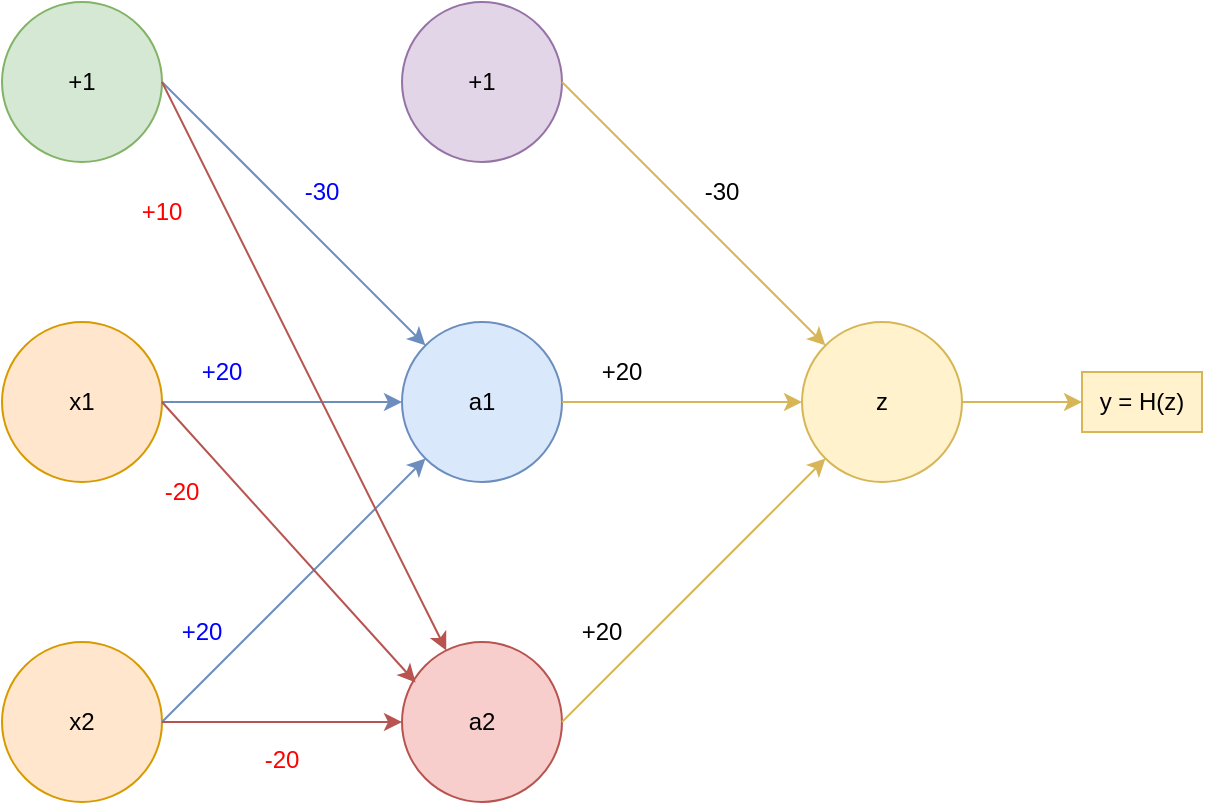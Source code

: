 <mxfile version="15.9.4" type="device"><diagram id="IOwv33E_o6fbZmseFvvP" name="Page-1"><mxGraphModel dx="1038" dy="489" grid="1" gridSize="10" guides="1" tooltips="1" connect="1" arrows="1" fold="1" page="1" pageScale="1" pageWidth="850" pageHeight="1100" math="0" shadow="0"><root><mxCell id="0"/><mxCell id="1" parent="0"/><mxCell id="NyWmdr7_Qjs0kEudbD6j-1" value="" style="ellipse;whiteSpace=wrap;html=1;aspect=fixed;fillColor=#d5e8d4;strokeColor=#82b366;" vertex="1" parent="1"><mxGeometry x="80" y="40" width="80" height="80" as="geometry"/></mxCell><mxCell id="NyWmdr7_Qjs0kEudbD6j-2" value="" style="ellipse;whiteSpace=wrap;html=1;aspect=fixed;fillColor=#ffe6cc;strokeColor=#d79b00;" vertex="1" parent="1"><mxGeometry x="80" y="200" width="80" height="80" as="geometry"/></mxCell><mxCell id="NyWmdr7_Qjs0kEudbD6j-3" value="" style="ellipse;whiteSpace=wrap;html=1;aspect=fixed;fillColor=#ffe6cc;strokeColor=#d79b00;" vertex="1" parent="1"><mxGeometry x="80" y="360" width="80" height="80" as="geometry"/></mxCell><mxCell id="NyWmdr7_Qjs0kEudbD6j-4" value="x1" style="text;html=1;strokeColor=none;fillColor=none;align=center;verticalAlign=middle;whiteSpace=wrap;rounded=0;" vertex="1" parent="1"><mxGeometry x="90" y="225" width="60" height="30" as="geometry"/></mxCell><mxCell id="NyWmdr7_Qjs0kEudbD6j-5" value="+1" style="text;html=1;strokeColor=none;fillColor=none;align=center;verticalAlign=middle;whiteSpace=wrap;rounded=0;" vertex="1" parent="1"><mxGeometry x="90" y="65" width="60" height="30" as="geometry"/></mxCell><mxCell id="NyWmdr7_Qjs0kEudbD6j-6" value="x2" style="text;html=1;strokeColor=none;fillColor=none;align=center;verticalAlign=middle;whiteSpace=wrap;rounded=0;" vertex="1" parent="1"><mxGeometry x="90" y="385" width="60" height="30" as="geometry"/></mxCell><mxCell id="NyWmdr7_Qjs0kEudbD6j-8" value="" style="endArrow=classic;html=1;rounded=0;fillColor=#dae8fc;strokeColor=#6c8ebf;entryX=0;entryY=1;entryDx=0;entryDy=0;" edge="1" parent="1" target="NyWmdr7_Qjs0kEudbD6j-11"><mxGeometry width="50" height="50" relative="1" as="geometry"><mxPoint x="160" y="400" as="sourcePoint"/><mxPoint x="280" y="270" as="targetPoint"/></mxGeometry></mxCell><mxCell id="NyWmdr7_Qjs0kEudbD6j-9" value="" style="endArrow=classic;html=1;rounded=0;exitX=1;exitY=0.5;exitDx=0;exitDy=0;fillColor=#dae8fc;strokeColor=#6c8ebf;" edge="1" parent="1" source="NyWmdr7_Qjs0kEudbD6j-2"><mxGeometry width="50" height="50" relative="1" as="geometry"><mxPoint x="400" y="280" as="sourcePoint"/><mxPoint x="280" y="240" as="targetPoint"/></mxGeometry></mxCell><mxCell id="NyWmdr7_Qjs0kEudbD6j-10" value="" style="endArrow=classic;html=1;rounded=0;exitX=1;exitY=0.5;exitDx=0;exitDy=0;fillColor=#dae8fc;strokeColor=#6c8ebf;entryX=0;entryY=0;entryDx=0;entryDy=0;" edge="1" parent="1" source="NyWmdr7_Qjs0kEudbD6j-1" target="NyWmdr7_Qjs0kEudbD6j-11"><mxGeometry width="50" height="50" relative="1" as="geometry"><mxPoint x="400" y="280" as="sourcePoint"/><mxPoint x="280" y="200" as="targetPoint"/></mxGeometry></mxCell><mxCell id="NyWmdr7_Qjs0kEudbD6j-11" value="" style="ellipse;whiteSpace=wrap;html=1;aspect=fixed;fillColor=#dae8fc;strokeColor=#6c8ebf;" vertex="1" parent="1"><mxGeometry x="280" y="200" width="80" height="80" as="geometry"/></mxCell><mxCell id="NyWmdr7_Qjs0kEudbD6j-12" value="a1" style="text;html=1;strokeColor=none;fillColor=none;align=center;verticalAlign=middle;whiteSpace=wrap;rounded=0;" vertex="1" parent="1"><mxGeometry x="290" y="225" width="60" height="30" as="geometry"/></mxCell><mxCell id="NyWmdr7_Qjs0kEudbD6j-14" value="" style="ellipse;whiteSpace=wrap;html=1;aspect=fixed;fillColor=#f8cecc;strokeColor=#b85450;" vertex="1" parent="1"><mxGeometry x="280" y="360" width="80" height="80" as="geometry"/></mxCell><mxCell id="NyWmdr7_Qjs0kEudbD6j-15" value="a2" style="text;html=1;strokeColor=none;fillColor=none;align=center;verticalAlign=middle;whiteSpace=wrap;rounded=0;" vertex="1" parent="1"><mxGeometry x="290" y="385" width="60" height="30" as="geometry"/></mxCell><mxCell id="NyWmdr7_Qjs0kEudbD6j-16" value="" style="endArrow=classic;html=1;rounded=0;exitX=1;exitY=0.5;exitDx=0;exitDy=0;fillColor=#f8cecc;strokeColor=#b85450;" edge="1" parent="1" source="NyWmdr7_Qjs0kEudbD6j-1" target="NyWmdr7_Qjs0kEudbD6j-14"><mxGeometry width="50" height="50" relative="1" as="geometry"><mxPoint x="170" y="90" as="sourcePoint"/><mxPoint x="280" y="360" as="targetPoint"/></mxGeometry></mxCell><mxCell id="NyWmdr7_Qjs0kEudbD6j-18" value="" style="endArrow=classic;html=1;rounded=0;fillColor=#f8cecc;strokeColor=#b85450;entryX=0;entryY=0.5;entryDx=0;entryDy=0;" edge="1" parent="1" target="NyWmdr7_Qjs0kEudbD6j-14"><mxGeometry width="50" height="50" relative="1" as="geometry"><mxPoint x="160" y="400" as="sourcePoint"/><mxPoint x="260" y="420" as="targetPoint"/></mxGeometry></mxCell><mxCell id="NyWmdr7_Qjs0kEudbD6j-21" value="" style="endArrow=classic;html=1;rounded=0;exitX=1;exitY=0.5;exitDx=0;exitDy=0;fillColor=#f8cecc;strokeColor=#b85450;entryX=0.085;entryY=0.253;entryDx=0;entryDy=0;entryPerimeter=0;" edge="1" parent="1" source="NyWmdr7_Qjs0kEudbD6j-2" target="NyWmdr7_Qjs0kEudbD6j-14"><mxGeometry width="50" height="50" relative="1" as="geometry"><mxPoint x="170" y="90" as="sourcePoint"/><mxPoint x="290" y="370" as="targetPoint"/></mxGeometry></mxCell><mxCell id="NyWmdr7_Qjs0kEudbD6j-22" value="&lt;font color=&quot;#0000ff&quot;&gt;-30&lt;/font&gt;" style="text;html=1;align=center;verticalAlign=middle;whiteSpace=wrap;rounded=0;" vertex="1" parent="1"><mxGeometry x="210" y="120" width="60" height="30" as="geometry"/></mxCell><mxCell id="NyWmdr7_Qjs0kEudbD6j-23" value="&lt;font color=&quot;#0000ff&quot;&gt;+20&lt;/font&gt;" style="text;html=1;strokeColor=none;fillColor=none;align=center;verticalAlign=middle;whiteSpace=wrap;rounded=0;" vertex="1" parent="1"><mxGeometry x="150" y="340" width="60" height="30" as="geometry"/></mxCell><mxCell id="NyWmdr7_Qjs0kEudbD6j-24" value="&lt;font color=&quot;#0000ff&quot;&gt;+20&lt;/font&gt;" style="text;html=1;strokeColor=none;fillColor=none;align=center;verticalAlign=middle;whiteSpace=wrap;rounded=0;" vertex="1" parent="1"><mxGeometry x="160" y="210" width="60" height="30" as="geometry"/></mxCell><mxCell id="NyWmdr7_Qjs0kEudbD6j-25" value="&lt;font color=&quot;#ff0000&quot;&gt;-20&lt;/font&gt;" style="text;html=1;align=center;verticalAlign=middle;whiteSpace=wrap;rounded=0;" vertex="1" parent="1"><mxGeometry x="190" y="404" width="60" height="30" as="geometry"/></mxCell><mxCell id="NyWmdr7_Qjs0kEudbD6j-26" value="&lt;font color=&quot;#ff0000&quot;&gt;-20&lt;/font&gt;" style="text;html=1;align=center;verticalAlign=middle;whiteSpace=wrap;rounded=0;" vertex="1" parent="1"><mxGeometry x="140" y="270" width="60" height="30" as="geometry"/></mxCell><mxCell id="NyWmdr7_Qjs0kEudbD6j-27" value="&lt;font color=&quot;#ff0000&quot;&gt;+10&lt;/font&gt;" style="text;html=1;align=center;verticalAlign=middle;whiteSpace=wrap;rounded=0;" vertex="1" parent="1"><mxGeometry x="130" y="130" width="60" height="30" as="geometry"/></mxCell><mxCell id="NyWmdr7_Qjs0kEudbD6j-32" value="" style="ellipse;whiteSpace=wrap;html=1;aspect=fixed;fillColor=#e1d5e7;strokeColor=#9673a6;" vertex="1" parent="1"><mxGeometry x="280" y="40" width="80" height="80" as="geometry"/></mxCell><mxCell id="NyWmdr7_Qjs0kEudbD6j-33" value="+1" style="text;html=1;strokeColor=none;fillColor=none;align=center;verticalAlign=middle;whiteSpace=wrap;rounded=0;" vertex="1" parent="1"><mxGeometry x="290" y="65" width="60" height="30" as="geometry"/></mxCell><mxCell id="NyWmdr7_Qjs0kEudbD6j-34" value="" style="endArrow=classic;html=1;rounded=0;fillColor=#fff2cc;strokeColor=#d6b656;entryX=0;entryY=1;entryDx=0;entryDy=0;" edge="1" parent="1" target="NyWmdr7_Qjs0kEudbD6j-37"><mxGeometry width="50" height="50" relative="1" as="geometry"><mxPoint x="360" y="400" as="sourcePoint"/><mxPoint x="480" y="270" as="targetPoint"/></mxGeometry></mxCell><mxCell id="NyWmdr7_Qjs0kEudbD6j-35" value="" style="endArrow=classic;html=1;rounded=0;exitX=1;exitY=0.5;exitDx=0;exitDy=0;fillColor=#fff2cc;strokeColor=#d6b656;" edge="1" parent="1"><mxGeometry width="50" height="50" relative="1" as="geometry"><mxPoint x="360" y="240" as="sourcePoint"/><mxPoint x="480" y="240" as="targetPoint"/></mxGeometry></mxCell><mxCell id="NyWmdr7_Qjs0kEudbD6j-36" value="" style="endArrow=classic;html=1;rounded=0;exitX=1;exitY=0.5;exitDx=0;exitDy=0;fillColor=#fff2cc;strokeColor=#d6b656;entryX=0;entryY=0;entryDx=0;entryDy=0;" edge="1" parent="1" target="NyWmdr7_Qjs0kEudbD6j-37"><mxGeometry width="50" height="50" relative="1" as="geometry"><mxPoint x="360" y="80" as="sourcePoint"/><mxPoint x="480" y="200" as="targetPoint"/></mxGeometry></mxCell><mxCell id="NyWmdr7_Qjs0kEudbD6j-37" value="z" style="ellipse;whiteSpace=wrap;html=1;aspect=fixed;fillColor=#fff2cc;strokeColor=#d6b656;" vertex="1" parent="1"><mxGeometry x="480" y="200" width="80" height="80" as="geometry"/></mxCell><mxCell id="NyWmdr7_Qjs0kEudbD6j-39" value="-30" style="text;html=1;align=center;verticalAlign=middle;whiteSpace=wrap;rounded=0;" vertex="1" parent="1"><mxGeometry x="410" y="120" width="60" height="30" as="geometry"/></mxCell><mxCell id="NyWmdr7_Qjs0kEudbD6j-40" value="+20" style="text;html=1;strokeColor=none;fillColor=none;align=center;verticalAlign=middle;whiteSpace=wrap;rounded=0;" vertex="1" parent="1"><mxGeometry x="350" y="340" width="60" height="30" as="geometry"/></mxCell><mxCell id="NyWmdr7_Qjs0kEudbD6j-41" value="+20" style="text;html=1;strokeColor=none;fillColor=none;align=center;verticalAlign=middle;whiteSpace=wrap;rounded=0;" vertex="1" parent="1"><mxGeometry x="360" y="210" width="60" height="30" as="geometry"/></mxCell><mxCell id="NyWmdr7_Qjs0kEudbD6j-42" value="" style="endArrow=classic;html=1;rounded=0;exitX=1;exitY=0.5;exitDx=0;exitDy=0;fillColor=#fff2cc;strokeColor=#d6b656;" edge="1" parent="1"><mxGeometry width="50" height="50" relative="1" as="geometry"><mxPoint x="560" y="240" as="sourcePoint"/><mxPoint x="620" y="240" as="targetPoint"/></mxGeometry></mxCell><mxCell id="NyWmdr7_Qjs0kEudbD6j-43" value="y = H(z)" style="text;html=1;strokeColor=#d6b656;fillColor=#fff2cc;align=center;verticalAlign=middle;whiteSpace=wrap;rounded=0;" vertex="1" parent="1"><mxGeometry x="620" y="225" width="60" height="30" as="geometry"/></mxCell></root></mxGraphModel></diagram></mxfile>